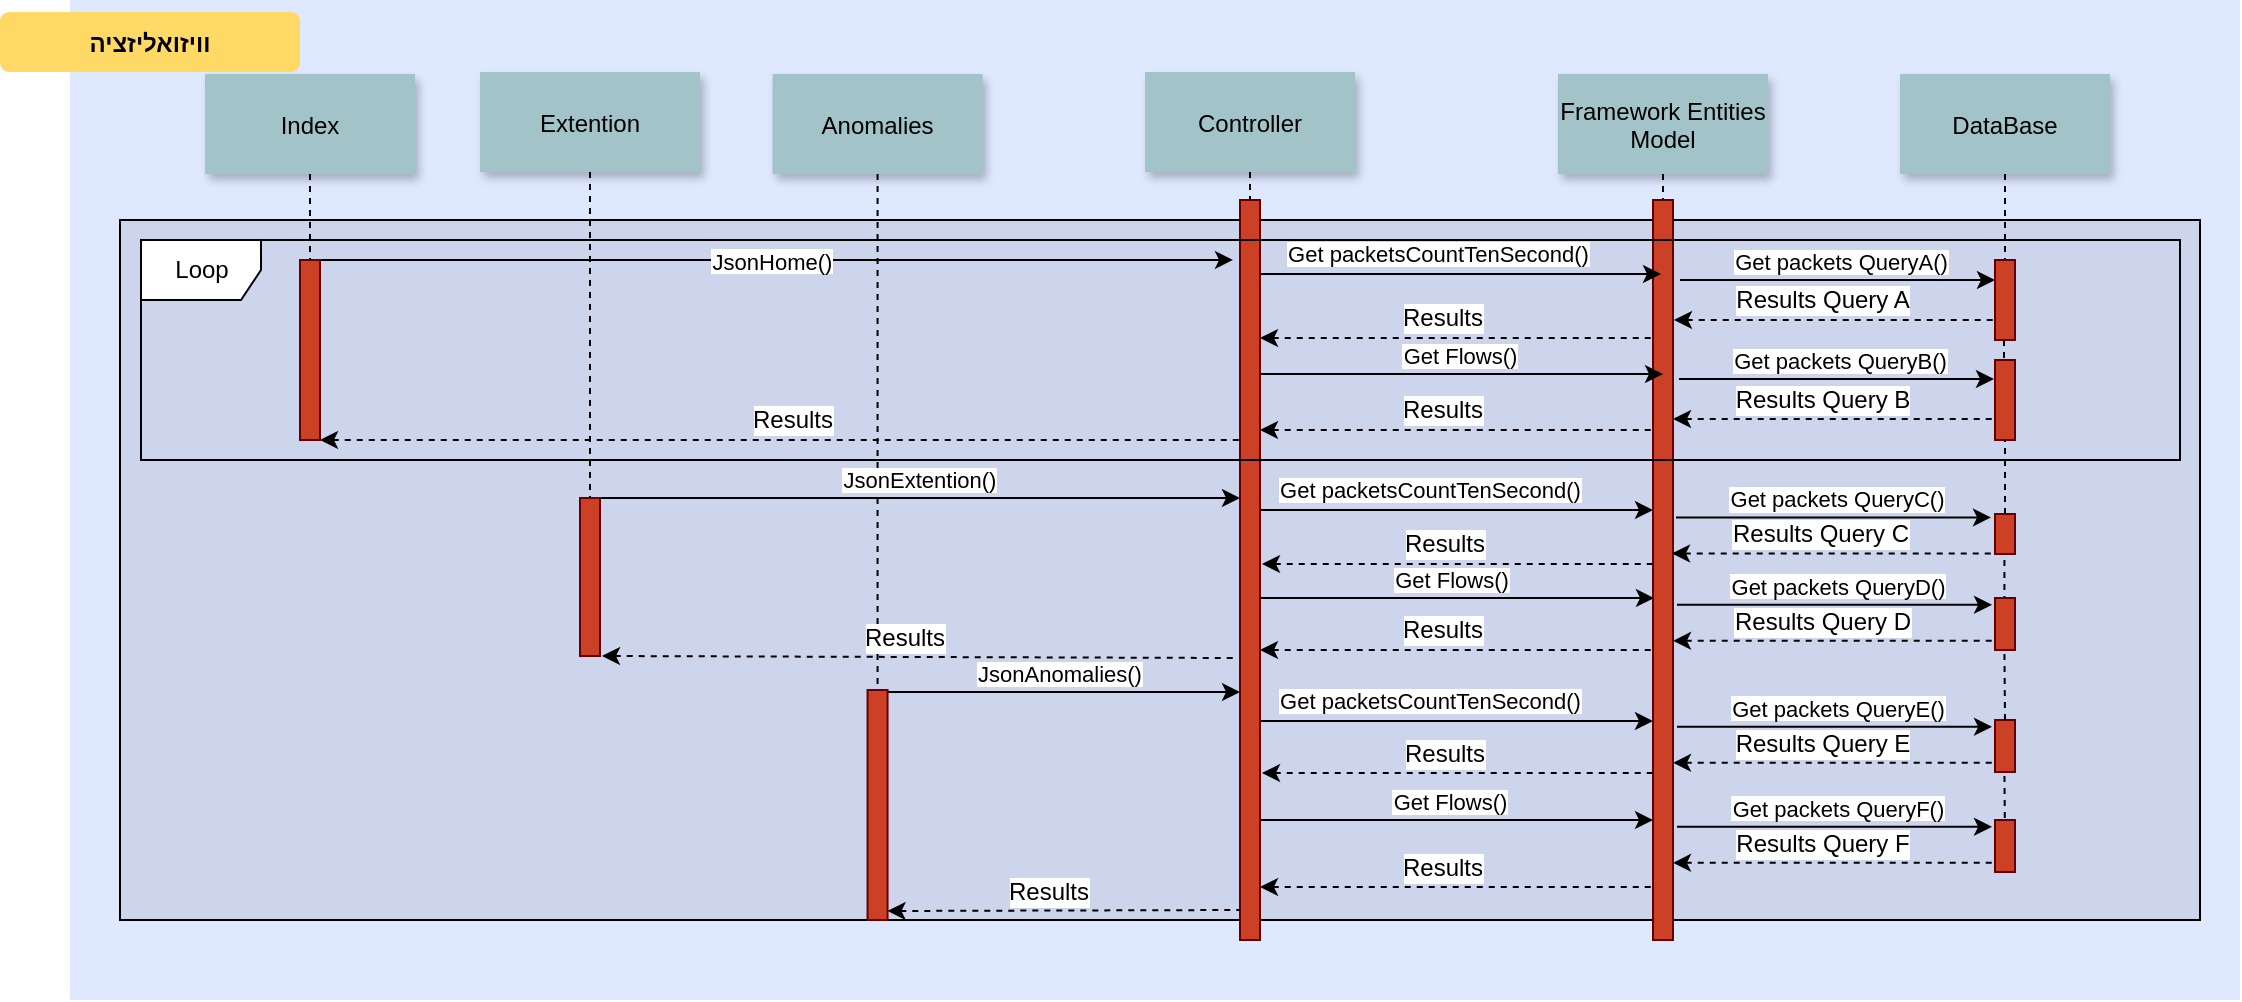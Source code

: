 <mxfile type="device" version="12.9.3"><diagram id="9361dd3d-8414-5efd-6122-117bd74ce7a7" name="Page-1"><mxGraphModel shadow="0" math="0" background="#ffffff" pageHeight="1169" pageWidth="826" pageScale="1.5" page="0" fold="1" arrows="1" connect="1" tooltips="1" guides="1" gridSize="10" dy="1052" dx="1443" grid="1"><root><mxCell id="0"/><mxCell id="1" parent="0"/><mxCell id="69" value="" parent="1" vertex="1" style="fillColor=#DEE8FF;strokeColor=none"><mxGeometry as="geometry" height="500" width="1085" y="-20" x="85"/></mxCell><mxCell id="20" value="" parent="1" vertex="1" style="fillColor=#CCD5EB"><mxGeometry as="geometry" height="350" width="1040" y="90" x="110"/></mxCell><mxCell id="4" value="Index" parent="1" vertex="1" style="shadow=1;fillColor=#A2C4C9;strokeColor=none"><mxGeometry as="geometry" height="50" width="105" y="17" x="152.5"/></mxCell><mxCell id="7" value="Extention" parent="1" vertex="1" style="shadow=1;fillColor=#A2C4C9;strokeColor=none"><mxGeometry as="geometry" height="50" width="110" y="16" x="290"/></mxCell><mxCell id="15" value="Anomalies" parent="1" vertex="1" style="shadow=1;fillColor=#A2C4C9;strokeColor=none"><mxGeometry as="geometry" height="50" width="105" y="17.0" x="436.284"/></mxCell><mxCell id="22" value="Controller" parent="1" vertex="1" style="shadow=1;fillColor=#A2C4C9;strokeColor=none"><mxGeometry as="geometry" height="50" width="105" y="16" x="622.5"/></mxCell><mxCell id="23" value="" parent="1" style="edgeStyle=none;endArrow=none;dashed=1" edge="1"><mxGeometry as="geometry" height="100" width="100" y="175.0" x="614.488"><mxPoint as="sourcePoint" y="301" x="675"/><mxPoint as="targetPoint" y="305" x="675"/></mxGeometry></mxCell><mxCell id="24" value="Framework Entities&#10;Model" parent="1" vertex="1" style="shadow=1;fillColor=#A2C4C9;strokeColor=none"><mxGeometry as="geometry" height="50" width="105" y="17" x="829"/></mxCell><mxCell id="25" value="" parent="1" style="edgeStyle=none;endArrow=none;dashed=1" source="24" edge="1" target="26"><mxGeometry as="geometry" height="100" width="100" y="165" x="727.335"><mxPoint as="sourcePoint" y="110" x="802.259"/><mxPoint as="targetPoint" y="165" x="802.576"/></mxGeometry></mxCell><mxCell id="26" value="" parent="1" vertex="1" style="fillColor=#CC4125;strokeColor=#660000"><mxGeometry as="geometry" height="370" width="10" y="80" x="876.5"/></mxCell><mxCell id="33" value="" parent="1" style="edgeStyle=elbowEdgeStyle;elbow=horizontal;endArrow=none;dashed=1" source="4" edge="1" target="2"><mxGeometry as="geometry" height="100" width="100" y="310" x="230.0"><mxPoint as="sourcePoint" y="410" x="230.0"/><mxPoint as="targetPoint" y="310" x="330"/></mxGeometry></mxCell><mxCell id="71" value="וויזואליזציה" parent="1" vertex="1" style="rounded=1;fontStyle=1;fillColor=#FFD966;strokeColor=none"><mxGeometry as="geometry" height="30" width="150" y="-14" x="50"/></mxCell><mxCell id="S9ZgRsc8V--60n__a4Ig-90" value="" parent="1" style="edgeStyle=none;endArrow=none;dashed=1;entryX=0.5;entryY=0;entryDx=0;entryDy=0;exitX=0.5;exitY=1;exitDx=0;exitDy=0;" source="15" edge="1" target="17"><mxGeometry as="geometry" height="100" width="100" y="165" x="413.115"><mxPoint as="sourcePoint" y="110" x="488.28"/><mxPoint as="targetPoint" y="180" x="488.28"/></mxGeometry></mxCell><mxCell id="AO54N3SxIwffbSq5p-29-75" value="" parent="1" style="edgeStyle=none;verticalLabelPosition=top;verticalAlign=bottom;endArrow=none;startArrow=classic;dashed=1;" edge="1"><mxGeometry as="geometry" height="100" width="100" y="112.499" x="551.28"><mxPoint as="sourcePoint" y="200" x="210"/><mxPoint as="targetPoint" y="199.999" x="671.28"/></mxGeometry></mxCell><mxCell id="AO54N3SxIwffbSq5p-29-76" value="Results" parent="AO54N3SxIwffbSq5p-29-75" vertex="1" style="text;html=1;align=center;verticalAlign=middle;resizable=0;points=[];labelBackgroundColor=#ffffff;" connectable="0"><mxGeometry as="geometry" relative="1"><mxPoint as="offset" y="-10" x="5.29"/></mxGeometry></mxCell><mxCell id="AO54N3SxIwffbSq5p-29-77" value="Get packetsCountTenSecond()" parent="1" style="edgeStyle=none;verticalLabelPosition=top;verticalAlign=bottom;" edge="1"><mxGeometry as="geometry" height="100" width="100" y="-4" x="4"><mxPoint as="sourcePoint" y="117" x="674"/><mxPoint as="targetPoint" y="117" x="880.498"/><mxPoint as="offset" y="-1" x="-8"/></mxGeometry></mxCell><mxCell id="AO54N3SxIwffbSq5p-29-78" value="" parent="1" style="edgeStyle=none;verticalLabelPosition=top;verticalAlign=bottom;endArrow=none;startArrow=classic;dashed=1;" edge="1"><mxGeometry as="geometry" height="100" width="100" y="61.499" x="756.5"><mxPoint as="sourcePoint" y="149" x="680"/><mxPoint as="targetPoint" y="148.999" x="876.5"/></mxGeometry></mxCell><mxCell id="AO54N3SxIwffbSq5p-29-79" value="Results" parent="AO54N3SxIwffbSq5p-29-78" vertex="1" style="text;html=1;align=center;verticalAlign=middle;resizable=0;points=[];labelBackgroundColor=#ffffff;" connectable="0"><mxGeometry as="geometry" relative="1"><mxPoint as="offset" y="-10" x="-8"/></mxGeometry></mxCell><mxCell id="AO54N3SxIwffbSq5p-29-80" value="Get Flows()" parent="1" style="edgeStyle=none;verticalLabelPosition=top;verticalAlign=bottom;" edge="1"><mxGeometry as="geometry" height="100" width="100" y="-3" x="5"><mxPoint as="sourcePoint" y="167" x="675"/><mxPoint as="targetPoint" y="167" x="881.498"/><mxPoint as="offset" x="2"/></mxGeometry></mxCell><mxCell id="AO54N3SxIwffbSq5p-29-83" value="JsonExtention()" parent="1" style="edgeStyle=none;verticalLabelPosition=top;verticalAlign=bottom;" edge="1"><mxGeometry as="geometry" height="100" width="100" y="146" x="510"><mxPoint as="sourcePoint" y="229" x="350"/><mxPoint as="targetPoint" y="229" x="670"/></mxGeometry></mxCell><mxCell id="aC0sNcwC_aSrTdmVB0EL-75" value="" parent="1" style="edgeStyle=none;endArrow=none;dashed=1" source="22" edge="1" target="aC0sNcwC_aSrTdmVB0EL-73"><mxGeometry as="geometry" height="100" width="100" y="175.0" x="614.488"><mxPoint as="sourcePoint" y="67" x="675"/><mxPoint as="targetPoint" y="285" x="675"/></mxGeometry></mxCell><mxCell id="aC0sNcwC_aSrTdmVB0EL-78" value="Get packetsCountTenSecond()" parent="1" style="edgeStyle=none;verticalLabelPosition=top;verticalAlign=bottom;" edge="1"><mxGeometry as="geometry" height="100" width="100" y="114"><mxPoint as="sourcePoint" y="235" x="670"/><mxPoint as="targetPoint" y="235" x="876.498"/><mxPoint as="offset" y="-1" x="-8"/></mxGeometry></mxCell><mxCell id="aC0sNcwC_aSrTdmVB0EL-81" value="Get Flows()" parent="1" style="edgeStyle=none;verticalLabelPosition=top;verticalAlign=bottom;" edge="1"><mxGeometry as="geometry" height="100" width="100" y="109" x="1"><mxPoint as="sourcePoint" y="279" x="671"/><mxPoint as="targetPoint" y="279" x="877"/><mxPoint as="offset" x="2"/></mxGeometry></mxCell><mxCell id="aC0sNcwC_aSrTdmVB0EL-85" value="" parent="1" style="edgeStyle=none;endArrow=none;dashed=1" source="aC0sNcwC_aSrTdmVB0EL-73" edge="1"><mxGeometry as="geometry" height="100" width="100" y="175.0" x="614.488"><mxPoint as="sourcePoint" y="190" x="675"/><mxPoint as="targetPoint" y="221" x="675"/></mxGeometry></mxCell><mxCell id="aC0sNcwC_aSrTdmVB0EL-79" value="" parent="1" style="edgeStyle=none;verticalLabelPosition=top;verticalAlign=bottom;endArrow=none;startArrow=classic;dashed=1;" edge="1"><mxGeometry as="geometry" height="100" width="100" y="174.499" x="757.5"><mxPoint as="sourcePoint" y="262" x="681"/><mxPoint as="targetPoint" y="261.999" x="877.5"/></mxGeometry></mxCell><mxCell id="aC0sNcwC_aSrTdmVB0EL-80" value="Results" parent="aC0sNcwC_aSrTdmVB0EL-79" vertex="1" style="text;html=1;align=center;verticalAlign=middle;resizable=0;points=[];labelBackgroundColor=#ffffff;" connectable="0"><mxGeometry as="geometry" relative="1"><mxPoint as="offset" y="-10" x="-8"/></mxGeometry></mxCell><mxCell id="aC0sNcwC_aSrTdmVB0EL-82" value="" parent="1" style="edgeStyle=none;verticalLabelPosition=top;verticalAlign=bottom;endArrow=none;startArrow=classic;dashed=1;" edge="1"><mxGeometry as="geometry" height="100" width="100" y="217.499" x="756.5"><mxPoint as="sourcePoint" y="305" x="680"/><mxPoint as="targetPoint" y="304.999" x="876.5"/></mxGeometry></mxCell><mxCell id="aC0sNcwC_aSrTdmVB0EL-83" value="Results" parent="aC0sNcwC_aSrTdmVB0EL-82" vertex="1" style="text;html=1;align=center;verticalAlign=middle;resizable=0;points=[];labelBackgroundColor=#ffffff;" connectable="0"><mxGeometry as="geometry" relative="1"><mxPoint as="offset" y="-10" x="-8"/></mxGeometry></mxCell><mxCell id="AO54N3SxIwffbSq5p-29-72" value="JsonHome()" parent="1" style="edgeStyle=none;verticalLabelPosition=top;verticalAlign=bottom;entryX=-0.35;entryY=0.081;entryDx=0;entryDy=0;entryPerimeter=0;" edge="1" target="aC0sNcwC_aSrTdmVB0EL-73"><mxGeometry as="geometry" height="100" width="100"><mxPoint as="sourcePoint" y="110" x="210"/><mxPoint as="targetPoint" y="110" x="674.138"/><mxPoint as="offset" y="10" x="-2"/></mxGeometry></mxCell><mxCell id="fdCQzdsnFnFheKVBD7z3-75" value="" parent="1" vertex="1" style="fillColor=#CC4125;strokeColor=#660000"><mxGeometry as="geometry" height="79" width="10" y="229" x="340"/></mxCell><mxCell id="fdCQzdsnFnFheKVBD7z3-76" value="" parent="1" style="edgeStyle=none;endArrow=none;dashed=1" source="7" edge="1" target="fdCQzdsnFnFheKVBD7z3-75"><mxGeometry as="geometry" height="100" width="100" y="165" x="272.335"><mxPoint as="sourcePoint" y="66" x="345.125"/><mxPoint as="targetPoint" y="440" x="347"/></mxGeometry></mxCell><mxCell id="fdCQzdsnFnFheKVBD7z3-77" value="" parent="1" style="edgeStyle=none;verticalLabelPosition=top;verticalAlign=bottom;endArrow=none;startArrow=classic;dashed=1;exitX=1;exitY=1;exitDx=0;exitDy=0;" edge="1"><mxGeometry as="geometry" height="100" width="100" y="221.499" x="547.5"><mxPoint as="sourcePoint" y="308" x="351.0"/><mxPoint as="targetPoint" y="308.999" x="667.5"/></mxGeometry></mxCell><mxCell id="fdCQzdsnFnFheKVBD7z3-78" value="Results" parent="fdCQzdsnFnFheKVBD7z3-77" vertex="1" style="text;html=1;align=center;verticalAlign=middle;resizable=0;points=[];labelBackgroundColor=#ffffff;" connectable="0"><mxGeometry as="geometry" relative="1"><mxPoint as="offset" y="-10" x="-8"/></mxGeometry></mxCell><mxCell id="2" value="" parent="1" vertex="1" style="fillColor=#CC4125;strokeColor=#660000"><mxGeometry as="geometry" height="90" width="10" y="110" x="200"/></mxCell><mxCell id="fdCQzdsnFnFheKVBD7z3-81" value="JsonAnomalies()" parent="1" style="edgeStyle=none;verticalLabelPosition=top;verticalAlign=bottom;" edge="1"><mxGeometry as="geometry" height="100" width="100" y="243" x="510"><mxPoint as="sourcePoint" y="326" x="490"/><mxPoint as="targetPoint" y="326" x="670"/></mxGeometry></mxCell><mxCell id="17" value="" parent="1" vertex="1" style="fillColor=#CC4125;strokeColor=#660000"><mxGeometry as="geometry" height="115" width="10" y="325" x="483.78"/></mxCell><mxCell id="fdCQzdsnFnFheKVBD7z3-83" value="Get packetsCountTenSecond()" parent="1" style="edgeStyle=none;verticalLabelPosition=top;verticalAlign=bottom;" edge="1"><mxGeometry as="geometry" height="100" width="100" y="219.5"><mxPoint as="sourcePoint" y="340.5" x="670"/><mxPoint as="targetPoint" y="340.5" x="876.498"/><mxPoint as="offset" y="-1" x="-8"/></mxGeometry></mxCell><mxCell id="fdCQzdsnFnFheKVBD7z3-84" value="Get Flows()" parent="1" style="edgeStyle=none;verticalLabelPosition=top;verticalAlign=bottom;" edge="1"><mxGeometry as="geometry" height="100" width="100" y="220"><mxPoint as="sourcePoint" y="390" x="670"/><mxPoint as="targetPoint" y="390" x="876.498"/><mxPoint as="offset" x="2"/></mxGeometry></mxCell><mxCell id="fdCQzdsnFnFheKVBD7z3-85" value="" parent="1" style="edgeStyle=none;verticalLabelPosition=top;verticalAlign=bottom;endArrow=none;startArrow=classic;dashed=1;" edge="1"><mxGeometry as="geometry" height="100" width="100" y="278.999" x="757.5"><mxPoint as="sourcePoint" y="366.5" x="681"/><mxPoint as="targetPoint" y="366.499" x="877.5"/></mxGeometry></mxCell><mxCell id="fdCQzdsnFnFheKVBD7z3-86" value="Results" parent="fdCQzdsnFnFheKVBD7z3-85" vertex="1" style="text;html=1;align=center;verticalAlign=middle;resizable=0;points=[];labelBackgroundColor=#ffffff;" connectable="0"><mxGeometry as="geometry" relative="1"><mxPoint as="offset" y="-10" x="-8"/></mxGeometry></mxCell><mxCell id="fdCQzdsnFnFheKVBD7z3-87" value="" parent="1" style="edgeStyle=none;verticalLabelPosition=top;verticalAlign=bottom;endArrow=none;startArrow=classic;dashed=1;" edge="1"><mxGeometry as="geometry" height="100" width="100" y="335.999" x="756.5"><mxPoint as="sourcePoint" y="423.5" x="680"/><mxPoint as="targetPoint" y="423.499" x="876.5"/></mxGeometry></mxCell><mxCell id="fdCQzdsnFnFheKVBD7z3-88" value="Results" parent="fdCQzdsnFnFheKVBD7z3-87" vertex="1" style="text;html=1;align=center;verticalAlign=middle;resizable=0;points=[];labelBackgroundColor=#ffffff;" connectable="0"><mxGeometry as="geometry" relative="1"><mxPoint as="offset" y="-10" x="-8"/></mxGeometry></mxCell><mxCell id="aC0sNcwC_aSrTdmVB0EL-73" value="" parent="1" vertex="1" style="fillColor=#CC4125;strokeColor=#660000"><mxGeometry as="geometry" height="370" width="10" y="80" x="670"/></mxCell><mxCell id="fdCQzdsnFnFheKVBD7z3-89" value="" parent="1" style="edgeStyle=none;verticalLabelPosition=top;verticalAlign=bottom;endArrow=none;startArrow=classic;dashed=1;" edge="1"><mxGeometry as="geometry" height="100" width="100" y="347.999" x="570.28"><mxPoint as="sourcePoint" y="435.5" x="493.78"/><mxPoint as="targetPoint" y="435" x="670"/></mxGeometry></mxCell><mxCell id="fdCQzdsnFnFheKVBD7z3-90" value="Results" parent="fdCQzdsnFnFheKVBD7z3-89" vertex="1" style="text;html=1;align=center;verticalAlign=middle;resizable=0;points=[];labelBackgroundColor=#ffffff;" connectable="0"><mxGeometry as="geometry" relative="1"><mxPoint as="offset" y="-10" x="-8"/></mxGeometry></mxCell><mxCell id="fdCQzdsnFnFheKVBD7z3-92" value="DataBase" parent="1" vertex="1" style="shadow=1;fillColor=#A2C4C9;strokeColor=none"><mxGeometry as="geometry" height="50" width="105" y="17" x="1000"/></mxCell><mxCell id="fdCQzdsnFnFheKVBD7z3-95" value="" parent="1" style="edgeStyle=none;endArrow=none;dashed=1;exitX=0.5;exitY=1;exitDx=0;exitDy=0;entryX=0.5;entryY=0;entryDx=0;entryDy=0;" source="fdCQzdsnFnFheKVBD7z3-92" edge="1" target="fdCQzdsnFnFheKVBD7z3-93"><mxGeometry as="geometry" height="100" width="100" y="175" x="737.335"><mxPoint as="sourcePoint" y="77" x="891.5"/><mxPoint as="targetPoint" y="90" x="891.5"/></mxGeometry></mxCell><mxCell id="fdCQzdsnFnFheKVBD7z3-72" value="Loop" parent="1" vertex="1" style="shape=umlFrame;whiteSpace=wrap;html=1;"><mxGeometry as="geometry" height="110" width="1019.5" y="100" x="120.5"/></mxCell><mxCell id="fdCQzdsnFnFheKVBD7z3-96" value="Get packets QueryA()" parent="1" style="edgeStyle=none;verticalLabelPosition=top;verticalAlign=bottom;" edge="1"><mxGeometry as="geometry" height="100" width="100" y="-13" x="-2.5"><mxPoint as="sourcePoint" y="120" x="890"/><mxPoint as="targetPoint" y="120" x="1047.5"/><mxPoint as="offset" x="2"/></mxGeometry></mxCell><mxCell id="fdCQzdsnFnFheKVBD7z3-98" value="" parent="1" style="edgeStyle=none;verticalLabelPosition=top;verticalAlign=bottom;endArrow=none;startArrow=classic;dashed=1;" edge="1"><mxGeometry as="geometry" height="100" width="100" y="52.499" x="963.5"><mxPoint as="sourcePoint" y="140" x="887"/><mxPoint as="targetPoint" y="140" x="1050.5"/></mxGeometry></mxCell><mxCell id="fdCQzdsnFnFheKVBD7z3-99" value="Results Query A" parent="fdCQzdsnFnFheKVBD7z3-98" vertex="1" style="text;html=1;align=center;verticalAlign=middle;resizable=0;points=[];labelBackgroundColor=#ffffff;" connectable="0"><mxGeometry as="geometry" relative="1"><mxPoint as="offset" y="-10" x="-8"/></mxGeometry></mxCell><mxCell id="fdCQzdsnFnFheKVBD7z3-93" value="" parent="1" vertex="1" style="fillColor=#CC4125;strokeColor=#660000"><mxGeometry as="geometry" height="40" width="10" y="110" x="1047.5"/></mxCell><mxCell id="fdCQzdsnFnFheKVBD7z3-102" value="" parent="1" style="edgeStyle=none;endArrow=none;dashed=1;exitX=0.5;exitY=1;exitDx=0;exitDy=0;" edge="1"><mxGeometry as="geometry" height="100" width="100" y="258" x="736.835"><mxPoint as="sourcePoint" y="150" x="1052"/><mxPoint as="targetPoint" y="160" x="1052"/></mxGeometry></mxCell><mxCell id="AO54N3SxIwffbSq5p-29-81" value="" parent="1" style="edgeStyle=none;verticalLabelPosition=top;verticalAlign=bottom;endArrow=none;startArrow=classic;dashed=1;" edge="1"><mxGeometry as="geometry" height="100" width="100" y="107.499" x="756.5"><mxPoint as="sourcePoint" y="195" x="680"/><mxPoint as="targetPoint" y="194.999" x="876.5"/></mxGeometry></mxCell><mxCell id="AO54N3SxIwffbSq5p-29-82" value="Results" parent="AO54N3SxIwffbSq5p-29-81" vertex="1" style="text;html=1;align=center;verticalAlign=middle;resizable=0;points=[];labelBackgroundColor=#ffffff;" connectable="0"><mxGeometry as="geometry" relative="1"><mxPoint as="offset" y="-10" x="-8"/></mxGeometry></mxCell><mxCell id="fdCQzdsnFnFheKVBD7z3-105" value="Get packets QueryB()" parent="1" style="edgeStyle=none;verticalLabelPosition=top;verticalAlign=bottom;" edge="1"><mxGeometry as="geometry" height="100" width="100" y="36.5" x="-3"><mxPoint as="sourcePoint" y="169.5" x="889.5"/><mxPoint as="targetPoint" y="169.5" x="1047"/><mxPoint as="offset" x="2"/></mxGeometry></mxCell><mxCell id="fdCQzdsnFnFheKVBD7z3-106" value="" parent="1" style="edgeStyle=none;verticalLabelPosition=top;verticalAlign=bottom;endArrow=none;startArrow=classic;dashed=1;" edge="1"><mxGeometry as="geometry" height="100" width="100" y="101.999" x="963"><mxPoint as="sourcePoint" y="189.5" x="886.5"/><mxPoint as="targetPoint" y="189.5" x="1050"/></mxGeometry></mxCell><mxCell id="fdCQzdsnFnFheKVBD7z3-107" value="Results Query B" parent="fdCQzdsnFnFheKVBD7z3-106" vertex="1" style="text;html=1;align=center;verticalAlign=middle;resizable=0;points=[];labelBackgroundColor=#ffffff;" connectable="0"><mxGeometry as="geometry" relative="1"><mxPoint as="offset" y="-10" x="-8"/></mxGeometry></mxCell><mxCell id="fdCQzdsnFnFheKVBD7z3-103" value="" parent="1" vertex="1" style="fillColor=#CC4125;strokeColor=#660000"><mxGeometry as="geometry" height="40" width="10" y="160" x="1047.5"/></mxCell><mxCell id="fdCQzdsnFnFheKVBD7z3-109" value="" parent="1" style="edgeStyle=none;endArrow=none;dashed=1;entryX=0.5;entryY=1;entryDx=0;entryDy=0;exitX=0.5;exitY=0;exitDx=0;exitDy=0;" source="fdCQzdsnFnFheKVBD7z3-110" edge="1" target="fdCQzdsnFnFheKVBD7z3-103"><mxGeometry as="geometry" height="100" width="100" y="333" x="747.335"><mxPoint as="sourcePoint" y="220" x="1053"/><mxPoint as="targetPoint" y="268" x="1062.5"/></mxGeometry></mxCell><mxCell id="fdCQzdsnFnFheKVBD7z3-114" value="Get packets QueryC()" parent="1" style="edgeStyle=none;verticalLabelPosition=top;verticalAlign=bottom;" edge="1"><mxGeometry as="geometry" height="100" width="100" y="105.71" x="-4.5"><mxPoint as="sourcePoint" y="238.71" x="888"/><mxPoint as="targetPoint" y="238.71" x="1045.5"/><mxPoint as="offset" x="2"/></mxGeometry></mxCell><mxCell id="fdCQzdsnFnFheKVBD7z3-115" value="" parent="1" style="edgeStyle=none;verticalLabelPosition=top;verticalAlign=bottom;endArrow=none;startArrow=classic;dashed=1;" edge="1"><mxGeometry as="geometry" height="100" width="100" y="169.209" x="962.5"><mxPoint as="sourcePoint" y="256.71" x="886"/><mxPoint as="targetPoint" y="256.71" x="1049.5"/></mxGeometry></mxCell><mxCell id="fdCQzdsnFnFheKVBD7z3-116" value="Results Query C" parent="fdCQzdsnFnFheKVBD7z3-115" vertex="1" style="text;html=1;align=center;verticalAlign=middle;resizable=0;points=[];labelBackgroundColor=#ffffff;" connectable="0"><mxGeometry as="geometry" relative="1"><mxPoint as="offset" y="-10" x="-8"/></mxGeometry></mxCell><mxCell id="fdCQzdsnFnFheKVBD7z3-110" value="" parent="1" vertex="1" style="fillColor=#CC4125;strokeColor=#660000"><mxGeometry as="geometry" height="20" width="10" y="237" x="1047.5"/></mxCell><mxCell id="fdCQzdsnFnFheKVBD7z3-121" value="" parent="1" style="edgeStyle=none;endArrow=none;dashed=1;entryX=0.5;entryY=1;entryDx=0;entryDy=0;exitX=0.5;exitY=0;exitDx=0;exitDy=0;" edge="1"><mxGeometry as="geometry" height="100" width="100" y="390" x="747.045"><mxPoint as="sourcePoint" y="287" x="1052.21"/><mxPoint as="targetPoint" y="257" x="1052.21"/></mxGeometry></mxCell><mxCell id="fdCQzdsnFnFheKVBD7z3-123" value="Get packets QueryD()" parent="1" style="edgeStyle=none;verticalLabelPosition=top;verticalAlign=bottom;" edge="1"><mxGeometry as="geometry" height="100" width="100" y="149.43" x="-4"><mxPoint as="sourcePoint" y="282.43" x="888.5"/><mxPoint as="targetPoint" y="282.43" x="1046"/><mxPoint as="offset" x="2"/></mxGeometry></mxCell><mxCell id="fdCQzdsnFnFheKVBD7z3-124" value="" parent="1" style="edgeStyle=none;verticalLabelPosition=top;verticalAlign=bottom;endArrow=none;startArrow=classic;dashed=1;" edge="1"><mxGeometry as="geometry" height="100" width="100" y="212.929" x="963"><mxPoint as="sourcePoint" y="300.43" x="886.5"/><mxPoint as="targetPoint" y="300.43" x="1050"/></mxGeometry></mxCell><mxCell id="fdCQzdsnFnFheKVBD7z3-125" value="Results Query D" parent="fdCQzdsnFnFheKVBD7z3-124" vertex="1" style="text;html=1;align=center;verticalAlign=middle;resizable=0;points=[];labelBackgroundColor=#ffffff;" connectable="0"><mxGeometry as="geometry" relative="1"><mxPoint as="offset" y="-10" x="-8"/></mxGeometry></mxCell><mxCell id="fdCQzdsnFnFheKVBD7z3-118" value="" parent="1" vertex="1" style="fillColor=#CC4125;strokeColor=#660000"><mxGeometry as="geometry" height="26" width="10" y="279" x="1047.5"/></mxCell><mxCell id="fdCQzdsnFnFheKVBD7z3-126" value="Get packets QueryE()" parent="1" style="edgeStyle=none;verticalLabelPosition=top;verticalAlign=bottom;" edge="1"><mxGeometry as="geometry" height="100" width="100" y="210.43" x="-4"><mxPoint as="sourcePoint" y="343.43" x="888.5"/><mxPoint as="targetPoint" y="343.43" x="1046"/><mxPoint as="offset" x="2"/></mxGeometry></mxCell><mxCell id="fdCQzdsnFnFheKVBD7z3-127" value="" parent="1" style="edgeStyle=none;verticalLabelPosition=top;verticalAlign=bottom;endArrow=none;startArrow=classic;dashed=1;" edge="1"><mxGeometry as="geometry" height="100" width="100" y="273.929" x="963"><mxPoint as="sourcePoint" y="361.43" x="886.5"/><mxPoint as="targetPoint" y="361.43" x="1050"/></mxGeometry></mxCell><mxCell id="fdCQzdsnFnFheKVBD7z3-128" value="Results Query E" parent="fdCQzdsnFnFheKVBD7z3-127" vertex="1" style="text;html=1;align=center;verticalAlign=middle;resizable=0;points=[];labelBackgroundColor=#ffffff;" connectable="0"><mxGeometry as="geometry" relative="1"><mxPoint as="offset" y="-10" x="-8"/></mxGeometry></mxCell><mxCell id="fdCQzdsnFnFheKVBD7z3-129" value="" parent="1" vertex="1" style="fillColor=#CC4125;strokeColor=#660000"><mxGeometry as="geometry" height="26" width="10" y="340" x="1047.5"/></mxCell><mxCell id="fdCQzdsnFnFheKVBD7z3-130" value="" parent="1" style="edgeStyle=none;endArrow=none;dashed=1;entryX=0.5;entryY=1;entryDx=0;entryDy=0;exitX=0.5;exitY=0;exitDx=0;exitDy=0;" source="fdCQzdsnFnFheKVBD7z3-129" edge="1"><mxGeometry as="geometry" height="100" width="100" y="438" x="747.045"><mxPoint as="sourcePoint" y="335" x="1052.21"/><mxPoint as="targetPoint" y="305" x="1052.21"/></mxGeometry></mxCell><mxCell id="fdCQzdsnFnFheKVBD7z3-132" value="Get packets QueryF()" parent="1" style="edgeStyle=none;verticalLabelPosition=top;verticalAlign=bottom;" edge="1"><mxGeometry as="geometry" height="100" width="100" y="260.43" x="-4"><mxPoint as="sourcePoint" y="393.43" x="888.5"/><mxPoint as="targetPoint" y="393.43" x="1046"/><mxPoint as="offset" x="2"/></mxGeometry></mxCell><mxCell id="fdCQzdsnFnFheKVBD7z3-133" value="" parent="1" style="edgeStyle=none;verticalLabelPosition=top;verticalAlign=bottom;endArrow=none;startArrow=classic;dashed=1;" edge="1"><mxGeometry as="geometry" height="100" width="100" y="323.929" x="963"><mxPoint as="sourcePoint" y="411.43" x="886.5"/><mxPoint as="targetPoint" y="411.43" x="1050"/></mxGeometry></mxCell><mxCell id="fdCQzdsnFnFheKVBD7z3-134" value="Results Query F" parent="fdCQzdsnFnFheKVBD7z3-133" vertex="1" style="text;html=1;align=center;verticalAlign=middle;resizable=0;points=[];labelBackgroundColor=#ffffff;" connectable="0"><mxGeometry as="geometry" relative="1"><mxPoint as="offset" y="-10" x="-8"/></mxGeometry></mxCell><mxCell id="fdCQzdsnFnFheKVBD7z3-136" value="" parent="1" style="edgeStyle=none;endArrow=none;dashed=1;entryX=0.5;entryY=1;entryDx=0;entryDy=0;exitX=0.5;exitY=0;exitDx=0;exitDy=0;" edge="1"><mxGeometry as="geometry" height="100" width="100" y="499" x="747.045"><mxPoint as="sourcePoint" y="401" x="1052.5"/><mxPoint as="targetPoint" y="366" x="1052.21"/></mxGeometry></mxCell><mxCell id="fdCQzdsnFnFheKVBD7z3-135" value="" parent="1" vertex="1" style="fillColor=#CC4125;strokeColor=#660000"><mxGeometry as="geometry" height="26" width="10" y="390" x="1047.5"/></mxCell></root></mxGraphModel></diagram></mxfile>